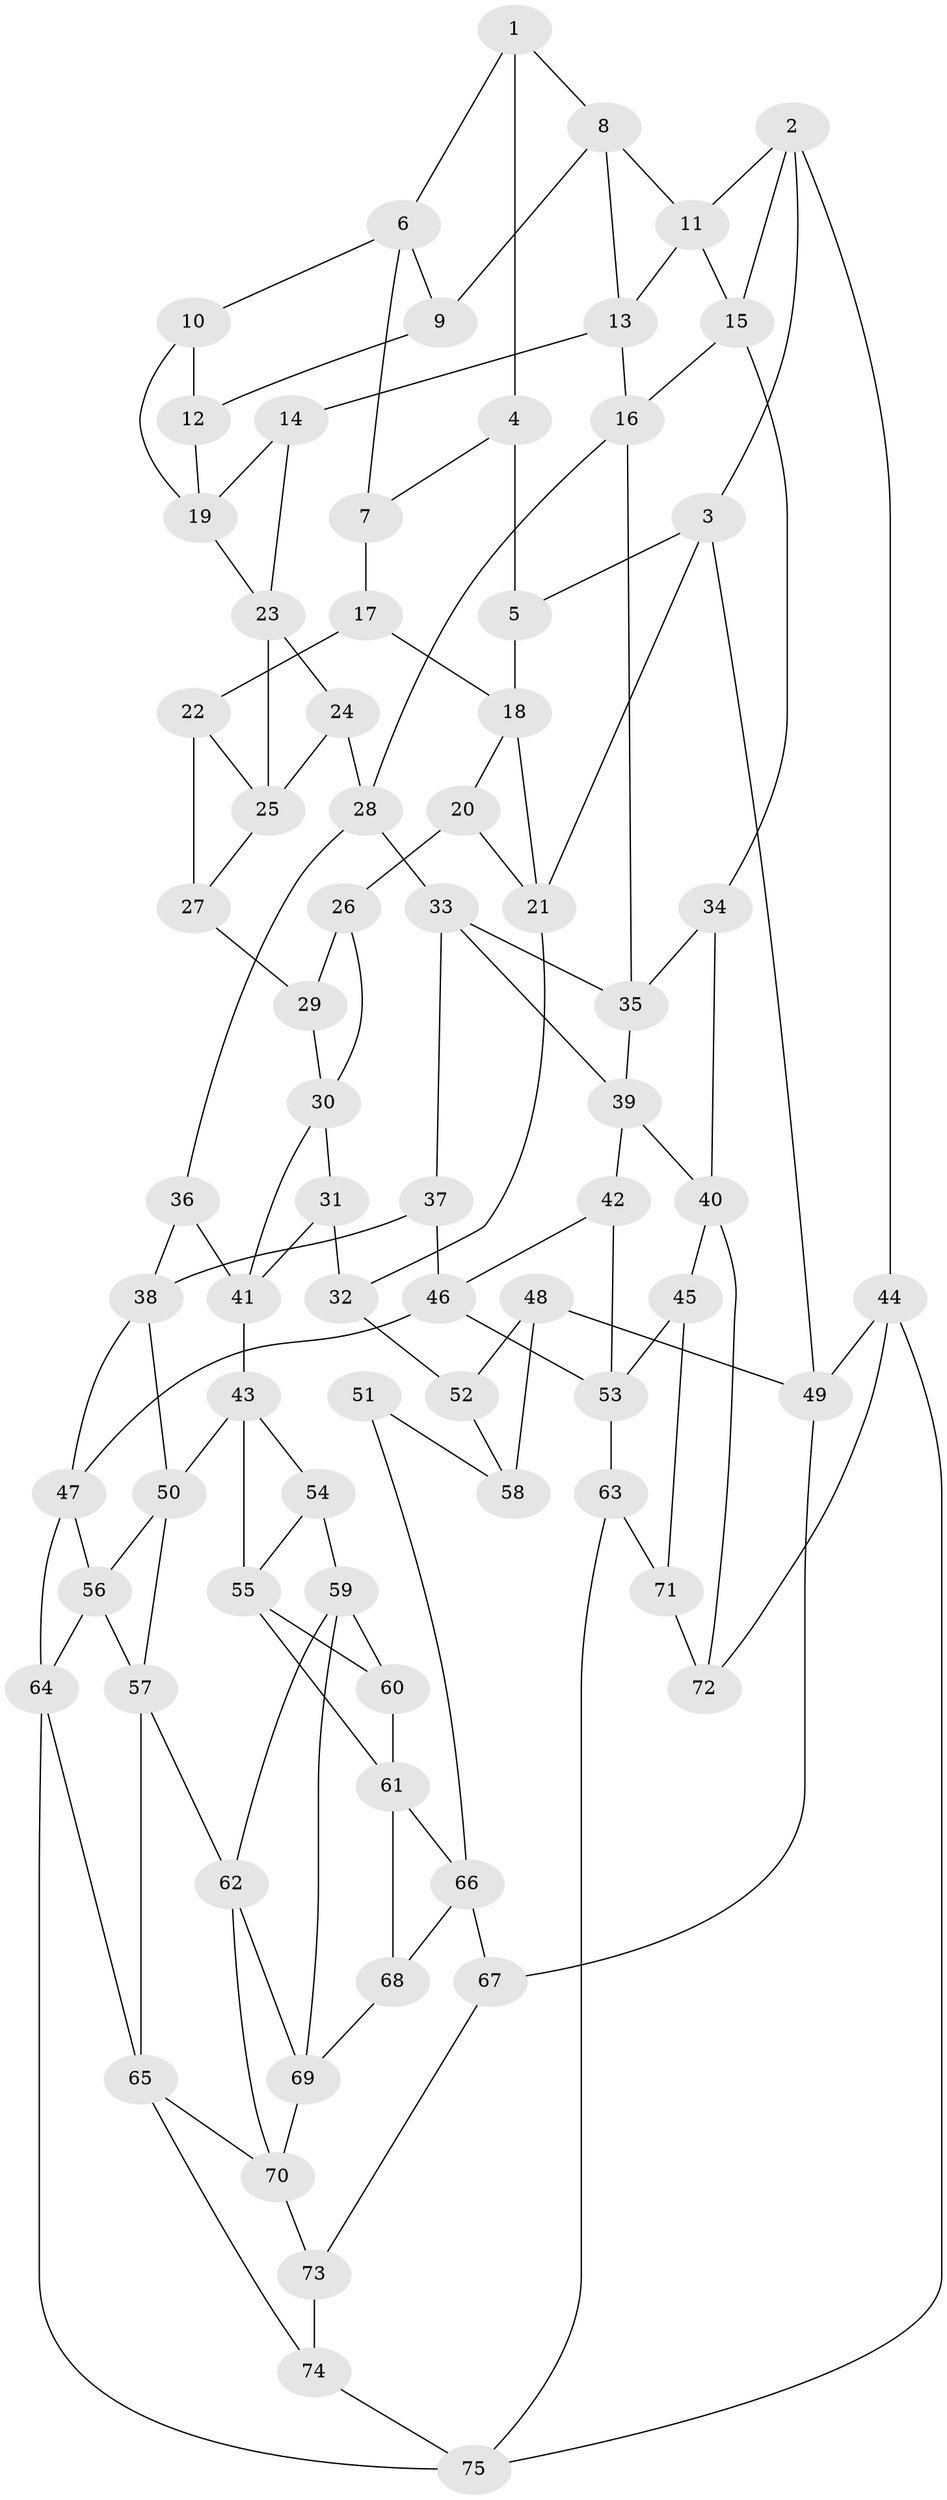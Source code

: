 // original degree distribution, {3: 0.016129032258064516, 4: 0.24193548387096775, 6: 0.22580645161290322, 5: 0.5161290322580645}
// Generated by graph-tools (version 1.1) at 2025/38/03/04/25 23:38:25]
// undirected, 75 vertices, 132 edges
graph export_dot {
  node [color=gray90,style=filled];
  1;
  2;
  3;
  4;
  5;
  6;
  7;
  8;
  9;
  10;
  11;
  12;
  13;
  14;
  15;
  16;
  17;
  18;
  19;
  20;
  21;
  22;
  23;
  24;
  25;
  26;
  27;
  28;
  29;
  30;
  31;
  32;
  33;
  34;
  35;
  36;
  37;
  38;
  39;
  40;
  41;
  42;
  43;
  44;
  45;
  46;
  47;
  48;
  49;
  50;
  51;
  52;
  53;
  54;
  55;
  56;
  57;
  58;
  59;
  60;
  61;
  62;
  63;
  64;
  65;
  66;
  67;
  68;
  69;
  70;
  71;
  72;
  73;
  74;
  75;
  1 -- 4 [weight=1.0];
  1 -- 6 [weight=1.0];
  1 -- 8 [weight=1.0];
  2 -- 3 [weight=1.0];
  2 -- 11 [weight=1.0];
  2 -- 15 [weight=1.0];
  2 -- 44 [weight=1.0];
  3 -- 5 [weight=1.0];
  3 -- 21 [weight=1.0];
  3 -- 49 [weight=1.0];
  4 -- 5 [weight=1.0];
  4 -- 7 [weight=1.0];
  5 -- 18 [weight=1.0];
  6 -- 7 [weight=1.0];
  6 -- 9 [weight=1.0];
  6 -- 10 [weight=1.0];
  7 -- 17 [weight=1.0];
  8 -- 9 [weight=1.0];
  8 -- 11 [weight=1.0];
  8 -- 13 [weight=1.0];
  9 -- 12 [weight=2.0];
  10 -- 12 [weight=1.0];
  10 -- 19 [weight=1.0];
  11 -- 13 [weight=1.0];
  11 -- 15 [weight=1.0];
  12 -- 19 [weight=1.0];
  13 -- 14 [weight=1.0];
  13 -- 16 [weight=1.0];
  14 -- 19 [weight=1.0];
  14 -- 23 [weight=1.0];
  15 -- 16 [weight=1.0];
  15 -- 34 [weight=1.0];
  16 -- 28 [weight=1.0];
  16 -- 35 [weight=1.0];
  17 -- 18 [weight=1.0];
  17 -- 22 [weight=1.0];
  18 -- 20 [weight=1.0];
  18 -- 21 [weight=1.0];
  19 -- 23 [weight=1.0];
  20 -- 21 [weight=1.0];
  20 -- 26 [weight=1.0];
  21 -- 32 [weight=1.0];
  22 -- 25 [weight=1.0];
  22 -- 27 [weight=1.0];
  23 -- 24 [weight=1.0];
  23 -- 25 [weight=1.0];
  24 -- 25 [weight=1.0];
  24 -- 28 [weight=1.0];
  25 -- 27 [weight=1.0];
  26 -- 29 [weight=1.0];
  26 -- 30 [weight=1.0];
  27 -- 29 [weight=2.0];
  28 -- 33 [weight=1.0];
  28 -- 36 [weight=1.0];
  29 -- 30 [weight=1.0];
  30 -- 31 [weight=1.0];
  30 -- 41 [weight=1.0];
  31 -- 32 [weight=1.0];
  31 -- 41 [weight=1.0];
  32 -- 52 [weight=2.0];
  33 -- 35 [weight=1.0];
  33 -- 37 [weight=1.0];
  33 -- 39 [weight=1.0];
  34 -- 35 [weight=1.0];
  34 -- 40 [weight=1.0];
  35 -- 39 [weight=1.0];
  36 -- 38 [weight=1.0];
  36 -- 41 [weight=1.0];
  37 -- 38 [weight=1.0];
  37 -- 46 [weight=1.0];
  38 -- 47 [weight=1.0];
  38 -- 50 [weight=1.0];
  39 -- 40 [weight=1.0];
  39 -- 42 [weight=1.0];
  40 -- 45 [weight=1.0];
  40 -- 72 [weight=1.0];
  41 -- 43 [weight=1.0];
  42 -- 46 [weight=1.0];
  42 -- 53 [weight=1.0];
  43 -- 50 [weight=1.0];
  43 -- 54 [weight=1.0];
  43 -- 55 [weight=1.0];
  44 -- 49 [weight=1.0];
  44 -- 72 [weight=1.0];
  44 -- 75 [weight=1.0];
  45 -- 53 [weight=1.0];
  45 -- 71 [weight=1.0];
  46 -- 47 [weight=1.0];
  46 -- 53 [weight=1.0];
  47 -- 56 [weight=1.0];
  47 -- 64 [weight=1.0];
  48 -- 49 [weight=1.0];
  48 -- 52 [weight=1.0];
  48 -- 58 [weight=1.0];
  49 -- 67 [weight=1.0];
  50 -- 56 [weight=1.0];
  50 -- 57 [weight=1.0];
  51 -- 58 [weight=2.0];
  51 -- 66 [weight=1.0];
  52 -- 58 [weight=1.0];
  53 -- 63 [weight=1.0];
  54 -- 55 [weight=1.0];
  54 -- 59 [weight=1.0];
  55 -- 60 [weight=1.0];
  55 -- 61 [weight=1.0];
  56 -- 57 [weight=1.0];
  56 -- 64 [weight=1.0];
  57 -- 62 [weight=1.0];
  57 -- 65 [weight=1.0];
  59 -- 60 [weight=1.0];
  59 -- 62 [weight=1.0];
  59 -- 69 [weight=1.0];
  60 -- 61 [weight=1.0];
  61 -- 66 [weight=1.0];
  61 -- 68 [weight=1.0];
  62 -- 69 [weight=1.0];
  62 -- 70 [weight=1.0];
  63 -- 71 [weight=1.0];
  63 -- 75 [weight=1.0];
  64 -- 65 [weight=1.0];
  64 -- 75 [weight=1.0];
  65 -- 70 [weight=1.0];
  65 -- 74 [weight=1.0];
  66 -- 67 [weight=1.0];
  66 -- 68 [weight=1.0];
  67 -- 73 [weight=1.0];
  68 -- 69 [weight=1.0];
  69 -- 70 [weight=1.0];
  70 -- 73 [weight=1.0];
  71 -- 72 [weight=2.0];
  73 -- 74 [weight=2.0];
  74 -- 75 [weight=1.0];
}
